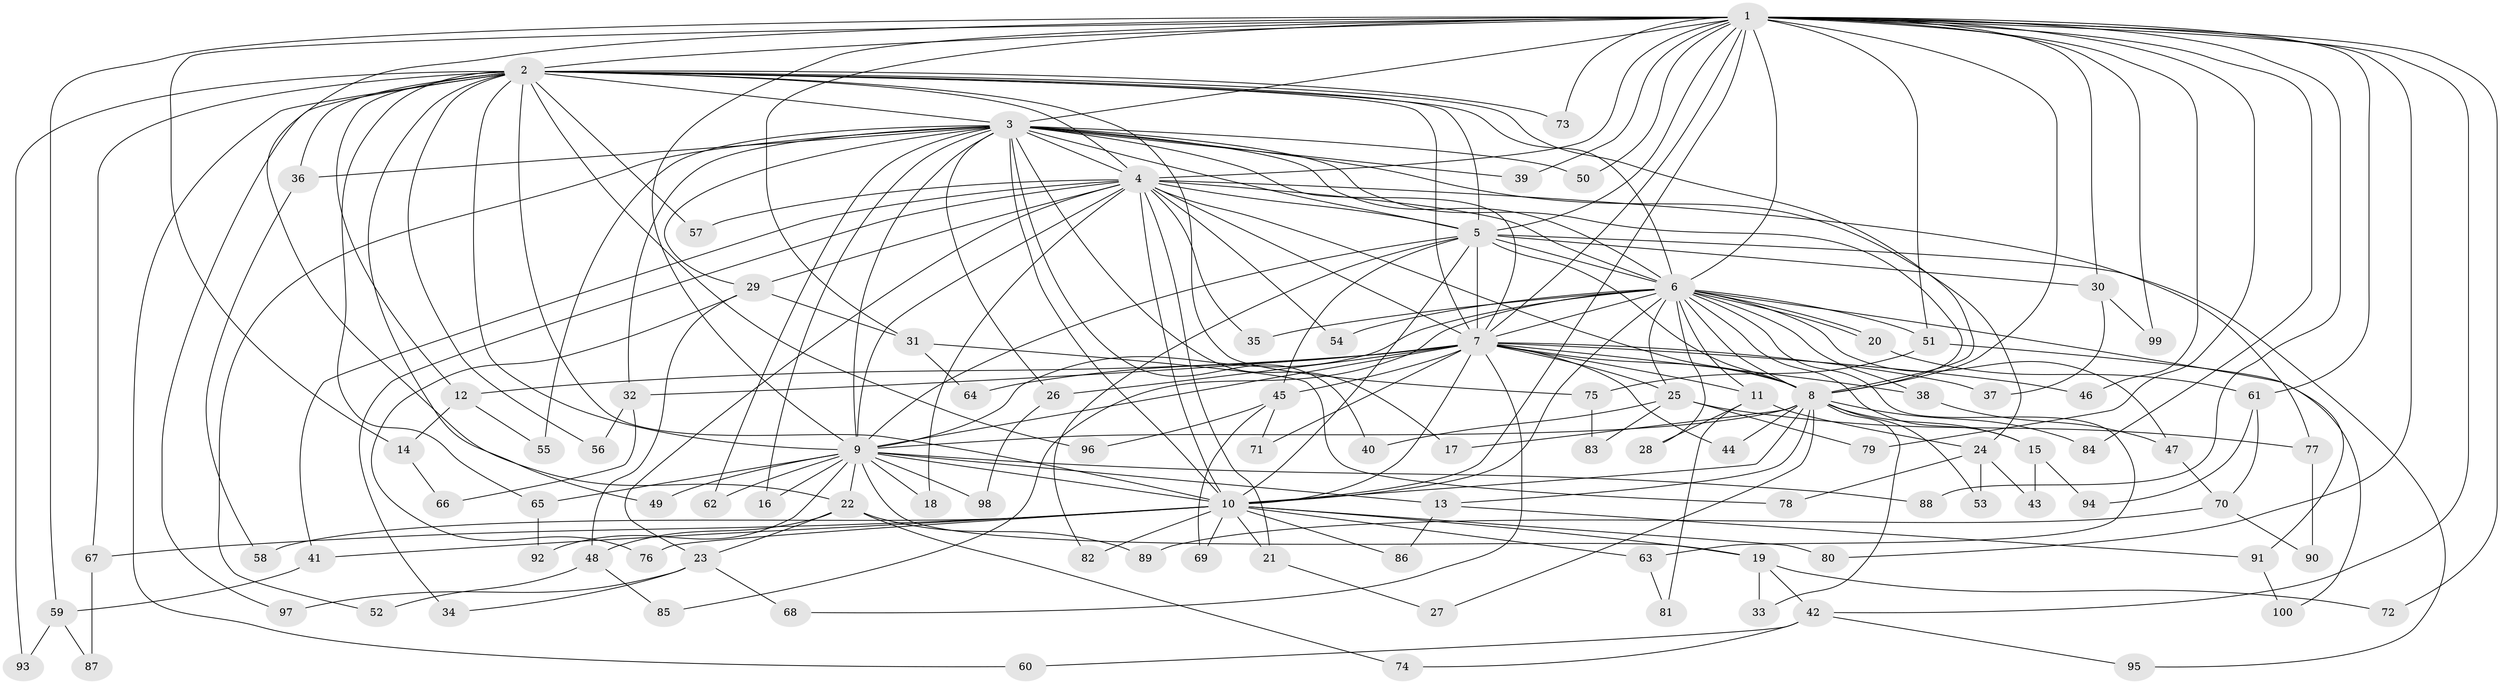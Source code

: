 // Generated by graph-tools (version 1.1) at 2025/11/02/21/25 10:11:07]
// undirected, 100 vertices, 225 edges
graph export_dot {
graph [start="1"]
  node [color=gray90,style=filled];
  1;
  2;
  3;
  4;
  5;
  6;
  7;
  8;
  9;
  10;
  11;
  12;
  13;
  14;
  15;
  16;
  17;
  18;
  19;
  20;
  21;
  22;
  23;
  24;
  25;
  26;
  27;
  28;
  29;
  30;
  31;
  32;
  33;
  34;
  35;
  36;
  37;
  38;
  39;
  40;
  41;
  42;
  43;
  44;
  45;
  46;
  47;
  48;
  49;
  50;
  51;
  52;
  53;
  54;
  55;
  56;
  57;
  58;
  59;
  60;
  61;
  62;
  63;
  64;
  65;
  66;
  67;
  68;
  69;
  70;
  71;
  72;
  73;
  74;
  75;
  76;
  77;
  78;
  79;
  80;
  81;
  82;
  83;
  84;
  85;
  86;
  87;
  88;
  89;
  90;
  91;
  92;
  93;
  94;
  95;
  96;
  97;
  98;
  99;
  100;
  1 -- 2;
  1 -- 3;
  1 -- 4;
  1 -- 5;
  1 -- 6;
  1 -- 7;
  1 -- 8;
  1 -- 9;
  1 -- 10;
  1 -- 14;
  1 -- 22;
  1 -- 30;
  1 -- 31;
  1 -- 39;
  1 -- 42;
  1 -- 46;
  1 -- 50;
  1 -- 51;
  1 -- 59;
  1 -- 61;
  1 -- 72;
  1 -- 73;
  1 -- 79;
  1 -- 80;
  1 -- 84;
  1 -- 88;
  1 -- 99;
  2 -- 3;
  2 -- 4;
  2 -- 5;
  2 -- 6;
  2 -- 7;
  2 -- 8;
  2 -- 9;
  2 -- 10;
  2 -- 12;
  2 -- 36;
  2 -- 49;
  2 -- 56;
  2 -- 57;
  2 -- 60;
  2 -- 65;
  2 -- 67;
  2 -- 73;
  2 -- 75;
  2 -- 93;
  2 -- 96;
  2 -- 97;
  3 -- 4;
  3 -- 5;
  3 -- 6;
  3 -- 7;
  3 -- 8;
  3 -- 9;
  3 -- 10;
  3 -- 16;
  3 -- 17;
  3 -- 24;
  3 -- 26;
  3 -- 29;
  3 -- 32;
  3 -- 36;
  3 -- 39;
  3 -- 40;
  3 -- 50;
  3 -- 52;
  3 -- 55;
  3 -- 62;
  4 -- 5;
  4 -- 6;
  4 -- 7;
  4 -- 8;
  4 -- 9;
  4 -- 10;
  4 -- 18;
  4 -- 21;
  4 -- 23;
  4 -- 29;
  4 -- 34;
  4 -- 35;
  4 -- 41;
  4 -- 54;
  4 -- 57;
  4 -- 77;
  5 -- 6;
  5 -- 7;
  5 -- 8;
  5 -- 9;
  5 -- 10;
  5 -- 30;
  5 -- 45;
  5 -- 82;
  5 -- 95;
  6 -- 7;
  6 -- 8;
  6 -- 9;
  6 -- 10;
  6 -- 11;
  6 -- 15;
  6 -- 20;
  6 -- 20;
  6 -- 25;
  6 -- 28;
  6 -- 35;
  6 -- 38;
  6 -- 47;
  6 -- 51;
  6 -- 54;
  6 -- 63;
  6 -- 85;
  6 -- 91;
  7 -- 8;
  7 -- 9;
  7 -- 10;
  7 -- 11;
  7 -- 12;
  7 -- 25;
  7 -- 26;
  7 -- 32;
  7 -- 37;
  7 -- 38;
  7 -- 44;
  7 -- 45;
  7 -- 46;
  7 -- 64;
  7 -- 68;
  7 -- 71;
  8 -- 9;
  8 -- 10;
  8 -- 13;
  8 -- 15;
  8 -- 17;
  8 -- 27;
  8 -- 33;
  8 -- 44;
  8 -- 53;
  8 -- 84;
  9 -- 10;
  9 -- 13;
  9 -- 16;
  9 -- 18;
  9 -- 19;
  9 -- 22;
  9 -- 49;
  9 -- 62;
  9 -- 65;
  9 -- 88;
  9 -- 92;
  9 -- 98;
  10 -- 19;
  10 -- 21;
  10 -- 41;
  10 -- 58;
  10 -- 63;
  10 -- 67;
  10 -- 69;
  10 -- 76;
  10 -- 80;
  10 -- 82;
  10 -- 86;
  11 -- 24;
  11 -- 28;
  11 -- 81;
  12 -- 14;
  12 -- 55;
  13 -- 86;
  13 -- 91;
  14 -- 66;
  15 -- 43;
  15 -- 94;
  19 -- 33;
  19 -- 42;
  19 -- 72;
  20 -- 61;
  21 -- 27;
  22 -- 23;
  22 -- 48;
  22 -- 74;
  22 -- 89;
  23 -- 34;
  23 -- 68;
  23 -- 97;
  24 -- 43;
  24 -- 53;
  24 -- 78;
  25 -- 40;
  25 -- 77;
  25 -- 79;
  25 -- 83;
  26 -- 98;
  29 -- 31;
  29 -- 48;
  29 -- 76;
  30 -- 37;
  30 -- 99;
  31 -- 64;
  31 -- 78;
  32 -- 56;
  32 -- 66;
  36 -- 58;
  38 -- 47;
  41 -- 59;
  42 -- 60;
  42 -- 74;
  42 -- 95;
  45 -- 69;
  45 -- 71;
  45 -- 96;
  47 -- 70;
  48 -- 52;
  48 -- 85;
  51 -- 75;
  51 -- 100;
  59 -- 87;
  59 -- 93;
  61 -- 70;
  61 -- 94;
  63 -- 81;
  65 -- 92;
  67 -- 87;
  70 -- 89;
  70 -- 90;
  75 -- 83;
  77 -- 90;
  91 -- 100;
}
